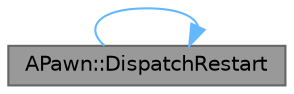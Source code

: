 digraph "APawn::DispatchRestart"
{
 // INTERACTIVE_SVG=YES
 // LATEX_PDF_SIZE
  bgcolor="transparent";
  edge [fontname=Helvetica,fontsize=10,labelfontname=Helvetica,labelfontsize=10];
  node [fontname=Helvetica,fontsize=10,shape=box,height=0.2,width=0.4];
  rankdir="LR";
  Node1 [id="Node000001",label="APawn::DispatchRestart",height=0.2,width=0.4,color="gray40", fillcolor="grey60", style="filled", fontcolor="black",tooltip="Wrapper function to call correct restart functions, enable bCallClientRestart if this is a locally ow..."];
  Node1 -> Node1 [id="edge1_Node000001_Node000001",color="steelblue1",style="solid",tooltip=" "];
}
